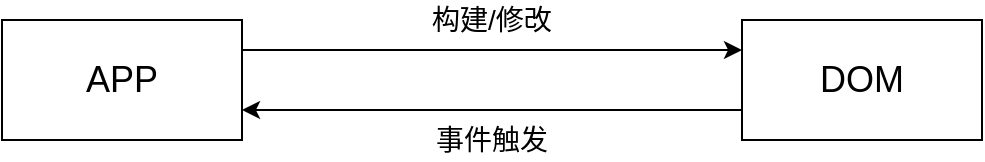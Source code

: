 <mxfile version="10.8.6" type="github"><diagram id="3eFJvPEwk8viytMR4-IK" name="第 1 页"><mxGraphModel dx="918" dy="543" grid="1" gridSize="10" guides="1" tooltips="1" connect="1" arrows="1" fold="1" page="1" pageScale="1" pageWidth="827" pageHeight="1169" math="0" shadow="0"><root><mxCell id="0"/><mxCell id="1" parent="0"/><mxCell id="VdXhn58zkZpPkgGdNirm-1" value="" style="rounded=0;whiteSpace=wrap;html=1;" vertex="1" parent="1"><mxGeometry x="120" y="200" width="120" height="60" as="geometry"/></mxCell><mxCell id="VdXhn58zkZpPkgGdNirm-2" value="" style="text;html=1;strokeColor=#000000;fillColor=#ffffff;align=center;verticalAlign=middle;whiteSpace=wrap;rounded=0;fontFamily=Helvetica;fontSize=12;fontColor=#000000;" vertex="1" parent="1"><mxGeometry x="490" y="200" width="120" height="60" as="geometry"/></mxCell><mxCell id="VdXhn58zkZpPkgGdNirm-3" value="" style="endArrow=classic;html=1;exitX=1;exitY=0.25;exitDx=0;exitDy=0;" edge="1" parent="1" source="VdXhn58zkZpPkgGdNirm-1"><mxGeometry width="50" height="50" relative="1" as="geometry"><mxPoint x="240" y="250" as="sourcePoint"/><mxPoint x="490" y="215" as="targetPoint"/></mxGeometry></mxCell><mxCell id="VdXhn58zkZpPkgGdNirm-4" value="" style="endArrow=classic;html=1;exitX=0;exitY=0.75;exitDx=0;exitDy=0;entryX=1;entryY=0.75;entryDx=0;entryDy=0;" edge="1" parent="1" source="VdXhn58zkZpPkgGdNirm-2" target="VdXhn58zkZpPkgGdNirm-1"><mxGeometry width="50" height="50" relative="1" as="geometry"><mxPoint x="120" y="330" as="sourcePoint"/><mxPoint x="170" y="280" as="targetPoint"/></mxGeometry></mxCell><mxCell id="VdXhn58zkZpPkgGdNirm-5" value="&lt;font style=&quot;font-size: 18px&quot;&gt;APP&lt;/font&gt;" style="text;html=1;strokeColor=none;fillColor=none;align=center;verticalAlign=middle;whiteSpace=wrap;rounded=0;" vertex="1" parent="1"><mxGeometry x="160" y="220" width="40" height="20" as="geometry"/></mxCell><mxCell id="VdXhn58zkZpPkgGdNirm-6" value="&lt;font style=&quot;font-size: 18px&quot;&gt;DOM&lt;/font&gt;" style="text;html=1;strokeColor=none;fillColor=none;align=center;verticalAlign=middle;whiteSpace=wrap;rounded=0;" vertex="1" parent="1"><mxGeometry x="530" y="220" width="40" height="20" as="geometry"/></mxCell><mxCell id="VdXhn58zkZpPkgGdNirm-7" value="&lt;font style=&quot;font-size: 14px&quot;&gt;构建/修改&lt;/font&gt;" style="text;html=1;strokeColor=none;fillColor=none;align=center;verticalAlign=middle;whiteSpace=wrap;rounded=0;" vertex="1" parent="1"><mxGeometry x="310" y="190" width="110" height="20" as="geometry"/></mxCell><mxCell id="VdXhn58zkZpPkgGdNirm-10" value="&lt;font style=&quot;font-size: 14px&quot;&gt;事件触发&lt;/font&gt;" style="text;html=1;strokeColor=none;fillColor=none;align=center;verticalAlign=middle;whiteSpace=wrap;rounded=0;" vertex="1" parent="1"><mxGeometry x="325" y="250" width="80" height="20" as="geometry"/></mxCell></root></mxGraphModel></diagram></mxfile>